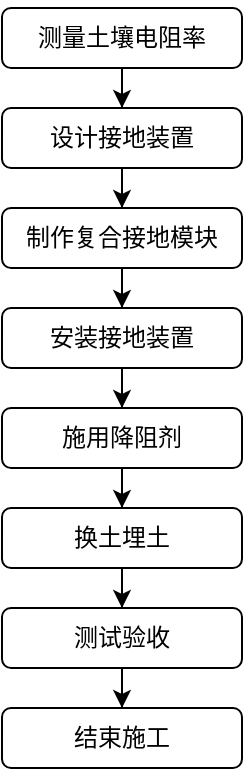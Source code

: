 <mxfile version="22.1.2" type="github">
  <diagram name="第 1 页" id="HPd-xhDoHa7f2T3bDaUs">
    <mxGraphModel dx="1426" dy="793" grid="1" gridSize="10" guides="1" tooltips="1" connect="1" arrows="1" fold="1" page="1" pageScale="1" pageWidth="827" pageHeight="1169" math="0" shadow="0">
      <root>
        <mxCell id="0" />
        <mxCell id="1" parent="0" />
        <mxCell id="_4P22AkJgQgEA9WmZPEW-8" style="edgeStyle=orthogonalEdgeStyle;rounded=0;orthogonalLoop=1;jettySize=auto;html=1;entryX=0.5;entryY=0;entryDx=0;entryDy=0;" edge="1" parent="1" source="_4P22AkJgQgEA9WmZPEW-1" target="_4P22AkJgQgEA9WmZPEW-2">
          <mxGeometry relative="1" as="geometry" />
        </mxCell>
        <mxCell id="_4P22AkJgQgEA9WmZPEW-1" value="&lt;p class=&quot;MsoNormal&quot;&gt;&lt;font face=&quot;宋体&quot;&gt;测量土壤电阻率&lt;/font&gt;&lt;/p&gt;" style="rounded=1;whiteSpace=wrap;html=1;imageHeight=20;" vertex="1" parent="1">
          <mxGeometry x="294" y="490" width="120" height="30" as="geometry" />
        </mxCell>
        <mxCell id="_4P22AkJgQgEA9WmZPEW-9" style="edgeStyle=orthogonalEdgeStyle;rounded=0;orthogonalLoop=1;jettySize=auto;html=1;entryX=0.5;entryY=0;entryDx=0;entryDy=0;" edge="1" parent="1" source="_4P22AkJgQgEA9WmZPEW-2" target="_4P22AkJgQgEA9WmZPEW-3">
          <mxGeometry relative="1" as="geometry" />
        </mxCell>
        <mxCell id="_4P22AkJgQgEA9WmZPEW-2" value="&lt;p class=&quot;MsoNormal&quot;&gt;&lt;font face=&quot;宋体&quot;&gt;设计接地装置&lt;/font&gt;&lt;/p&gt;" style="rounded=1;whiteSpace=wrap;html=1;" vertex="1" parent="1">
          <mxGeometry x="294" y="540" width="120" height="30" as="geometry" />
        </mxCell>
        <mxCell id="_4P22AkJgQgEA9WmZPEW-10" style="edgeStyle=orthogonalEdgeStyle;rounded=0;orthogonalLoop=1;jettySize=auto;html=1;entryX=0.5;entryY=0;entryDx=0;entryDy=0;" edge="1" parent="1" source="_4P22AkJgQgEA9WmZPEW-3" target="_4P22AkJgQgEA9WmZPEW-4">
          <mxGeometry relative="1" as="geometry" />
        </mxCell>
        <mxCell id="_4P22AkJgQgEA9WmZPEW-3" value="&lt;p class=&quot;MsoNormal&quot;&gt;&lt;font face=&quot;宋体&quot;&gt;制作复合接地模块&lt;/font&gt;&lt;/p&gt;" style="rounded=1;whiteSpace=wrap;html=1;" vertex="1" parent="1">
          <mxGeometry x="294" y="590" width="120" height="30" as="geometry" />
        </mxCell>
        <mxCell id="_4P22AkJgQgEA9WmZPEW-11" style="edgeStyle=orthogonalEdgeStyle;rounded=0;orthogonalLoop=1;jettySize=auto;html=1;entryX=0.5;entryY=0;entryDx=0;entryDy=0;" edge="1" parent="1" source="_4P22AkJgQgEA9WmZPEW-4" target="_4P22AkJgQgEA9WmZPEW-5">
          <mxGeometry relative="1" as="geometry" />
        </mxCell>
        <mxCell id="_4P22AkJgQgEA9WmZPEW-4" value="&lt;p class=&quot;MsoNormal&quot;&gt;&lt;font face=&quot;宋体&quot;&gt;安装接地装置&lt;/font&gt;&lt;/p&gt;" style="rounded=1;whiteSpace=wrap;html=1;" vertex="1" parent="1">
          <mxGeometry x="294" y="640" width="120" height="30" as="geometry" />
        </mxCell>
        <mxCell id="_4P22AkJgQgEA9WmZPEW-12" style="edgeStyle=orthogonalEdgeStyle;rounded=0;orthogonalLoop=1;jettySize=auto;html=1;entryX=0.5;entryY=0;entryDx=0;entryDy=0;" edge="1" parent="1" source="_4P22AkJgQgEA9WmZPEW-5" target="_4P22AkJgQgEA9WmZPEW-6">
          <mxGeometry relative="1" as="geometry" />
        </mxCell>
        <mxCell id="_4P22AkJgQgEA9WmZPEW-5" value="&lt;p class=&quot;MsoNormal&quot;&gt;&lt;font face=&quot;宋体&quot;&gt;施用降阻剂&lt;/font&gt;&lt;/p&gt;" style="rounded=1;whiteSpace=wrap;html=1;" vertex="1" parent="1">
          <mxGeometry x="294" y="690" width="120" height="30" as="geometry" />
        </mxCell>
        <mxCell id="_4P22AkJgQgEA9WmZPEW-13" style="edgeStyle=orthogonalEdgeStyle;rounded=0;orthogonalLoop=1;jettySize=auto;html=1;entryX=0.5;entryY=0;entryDx=0;entryDy=0;" edge="1" parent="1" source="_4P22AkJgQgEA9WmZPEW-6" target="_4P22AkJgQgEA9WmZPEW-7">
          <mxGeometry relative="1" as="geometry" />
        </mxCell>
        <mxCell id="_4P22AkJgQgEA9WmZPEW-6" value="&lt;p class=&quot;MsoNormal&quot;&gt;&lt;font face=&quot;宋体&quot;&gt;换土埋土&lt;/font&gt;&lt;/p&gt;" style="rounded=1;whiteSpace=wrap;html=1;" vertex="1" parent="1">
          <mxGeometry x="294" y="740" width="120" height="30" as="geometry" />
        </mxCell>
        <mxCell id="_4P22AkJgQgEA9WmZPEW-15" style="edgeStyle=orthogonalEdgeStyle;rounded=0;orthogonalLoop=1;jettySize=auto;html=1;entryX=0.5;entryY=0;entryDx=0;entryDy=0;" edge="1" parent="1" source="_4P22AkJgQgEA9WmZPEW-7" target="_4P22AkJgQgEA9WmZPEW-14">
          <mxGeometry relative="1" as="geometry" />
        </mxCell>
        <mxCell id="_4P22AkJgQgEA9WmZPEW-7" value="&lt;p class=&quot;MsoNormal&quot;&gt;&lt;font face=&quot;宋体&quot;&gt;测试验收&lt;/font&gt;&lt;/p&gt;" style="rounded=1;whiteSpace=wrap;html=1;" vertex="1" parent="1">
          <mxGeometry x="294" y="790" width="120" height="30" as="geometry" />
        </mxCell>
        <mxCell id="_4P22AkJgQgEA9WmZPEW-14" value="&lt;p class=&quot;MsoNormal&quot;&gt;&lt;font face=&quot;宋体&quot;&gt;结束施工&lt;/font&gt;&lt;/p&gt;" style="rounded=1;whiteSpace=wrap;html=1;" vertex="1" parent="1">
          <mxGeometry x="294" y="840" width="120" height="30" as="geometry" />
        </mxCell>
      </root>
    </mxGraphModel>
  </diagram>
</mxfile>
